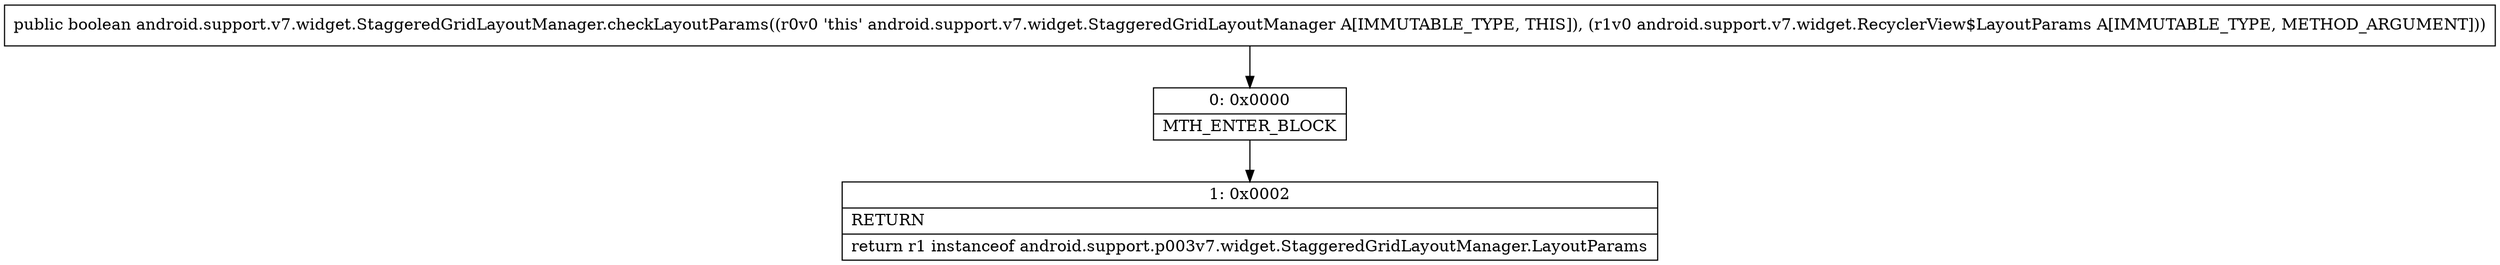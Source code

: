 digraph "CFG forandroid.support.v7.widget.StaggeredGridLayoutManager.checkLayoutParams(Landroid\/support\/v7\/widget\/RecyclerView$LayoutParams;)Z" {
Node_0 [shape=record,label="{0\:\ 0x0000|MTH_ENTER_BLOCK\l}"];
Node_1 [shape=record,label="{1\:\ 0x0002|RETURN\l|return r1 instanceof android.support.p003v7.widget.StaggeredGridLayoutManager.LayoutParams\l}"];
MethodNode[shape=record,label="{public boolean android.support.v7.widget.StaggeredGridLayoutManager.checkLayoutParams((r0v0 'this' android.support.v7.widget.StaggeredGridLayoutManager A[IMMUTABLE_TYPE, THIS]), (r1v0 android.support.v7.widget.RecyclerView$LayoutParams A[IMMUTABLE_TYPE, METHOD_ARGUMENT])) }"];
MethodNode -> Node_0;
Node_0 -> Node_1;
}

